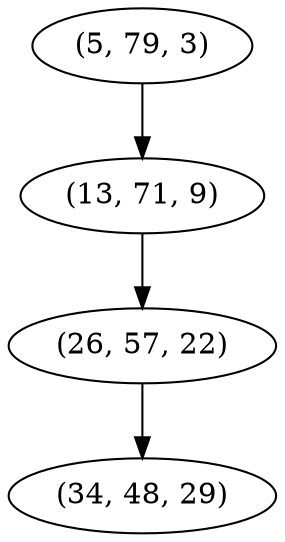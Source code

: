 digraph tree {
    "(5, 79, 3)";
    "(13, 71, 9)";
    "(26, 57, 22)";
    "(34, 48, 29)";
    "(5, 79, 3)" -> "(13, 71, 9)";
    "(13, 71, 9)" -> "(26, 57, 22)";
    "(26, 57, 22)" -> "(34, 48, 29)";
}
